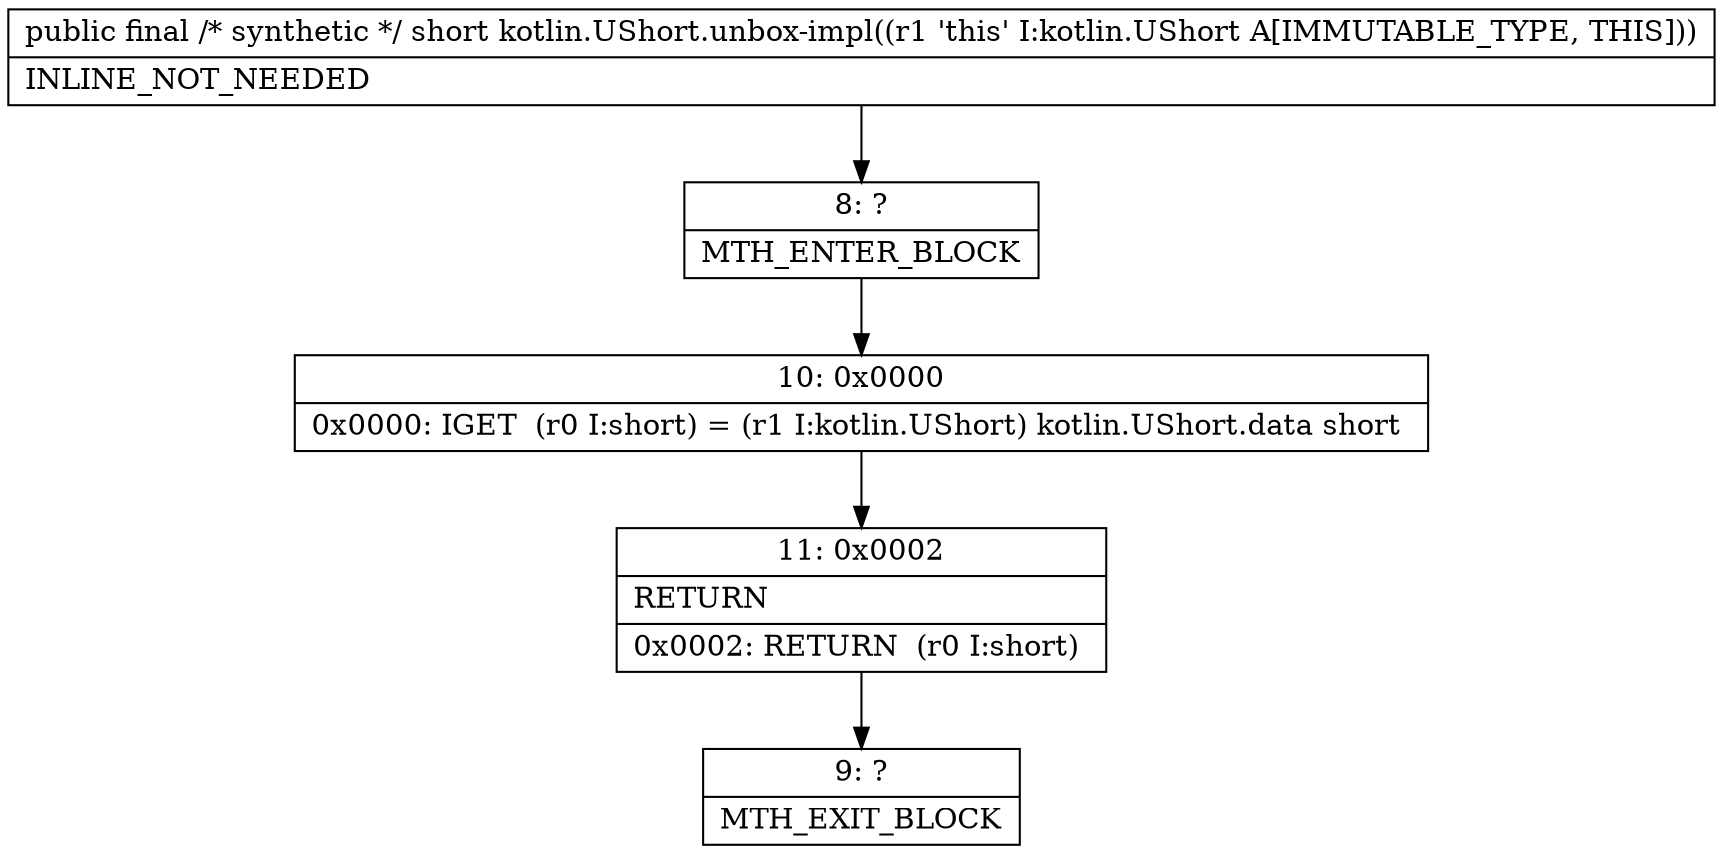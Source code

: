 digraph "CFG forkotlin.UShort.unbox\-impl()S" {
Node_8 [shape=record,label="{8\:\ ?|MTH_ENTER_BLOCK\l}"];
Node_10 [shape=record,label="{10\:\ 0x0000|0x0000: IGET  (r0 I:short) = (r1 I:kotlin.UShort) kotlin.UShort.data short \l}"];
Node_11 [shape=record,label="{11\:\ 0x0002|RETURN\l|0x0002: RETURN  (r0 I:short) \l}"];
Node_9 [shape=record,label="{9\:\ ?|MTH_EXIT_BLOCK\l}"];
MethodNode[shape=record,label="{public final \/* synthetic *\/ short kotlin.UShort.unbox\-impl((r1 'this' I:kotlin.UShort A[IMMUTABLE_TYPE, THIS]))  | INLINE_NOT_NEEDED\l}"];
MethodNode -> Node_8;Node_8 -> Node_10;
Node_10 -> Node_11;
Node_11 -> Node_9;
}

